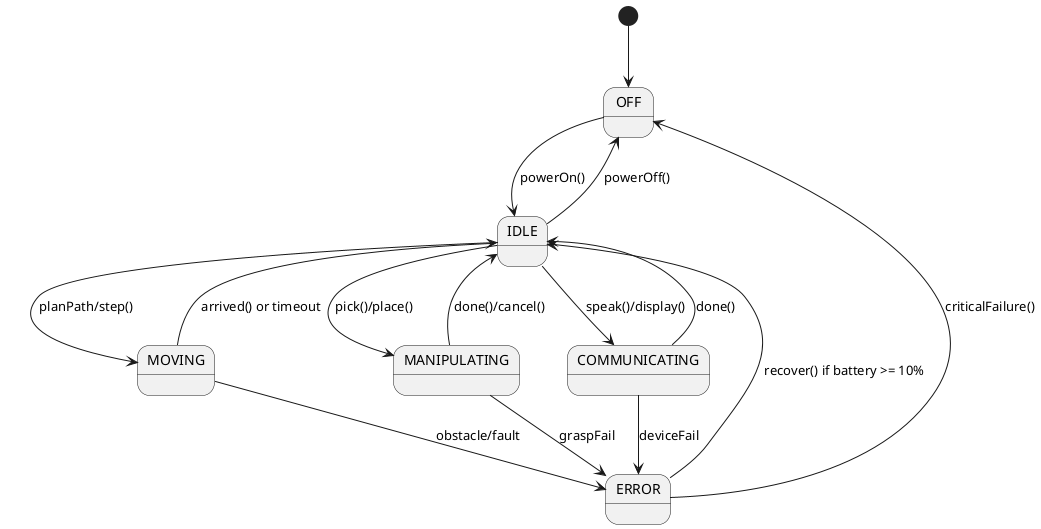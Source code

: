 @startuml
[*] --> OFF
OFF --> IDLE : powerOn()
IDLE --> OFF : powerOff()
IDLE --> MOVING : planPath/step()
MOVING --> IDLE : arrived() or timeout
MOVING --> ERROR : obstacle/fault
IDLE --> MANIPULATING : pick()/place()
MANIPULATING --> IDLE : done()/cancel()
MANIPULATING --> ERROR : graspFail
IDLE --> COMMUNICATING : speak()/display()
COMMUNICATING --> IDLE : done()
COMMUNICATING --> ERROR : deviceFail
ERROR --> IDLE : recover() if battery >= 10%
ERROR --> OFF : criticalFailure()
@enduml
